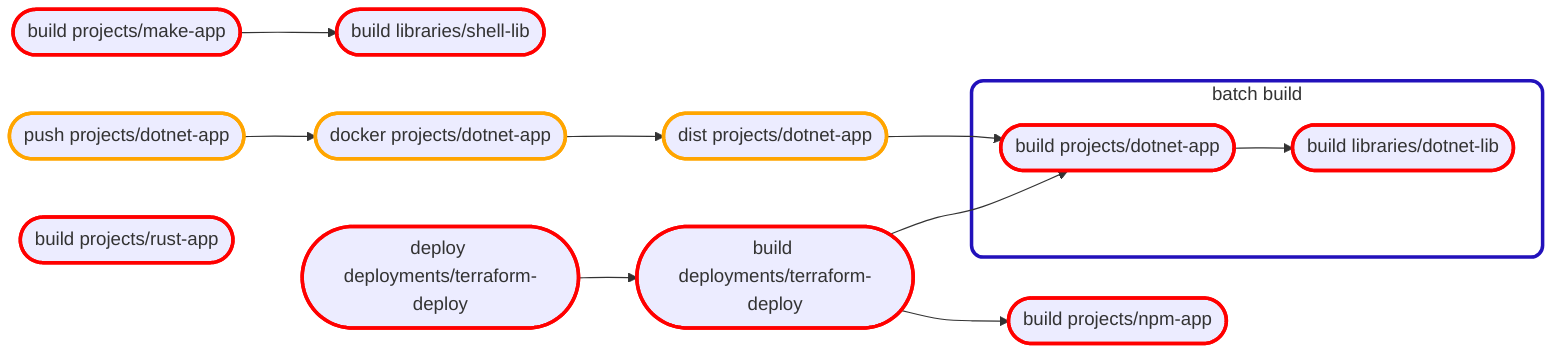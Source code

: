 flowchart LR
classDef forced stroke:red,stroke-width:3px
classDef required stroke:orange,stroke-width:3px
classDef selected stroke:black,stroke-width:3px
FE8D0B7E2CAA18CF6AEC7044354722BED0EE30E3526AB3B876B3A492C41DCA46([dist projects/dotnet-app])
FE8D0B7E2CAA18CF6AEC7044354722BED0EE30E3526AB3B876B3A492C41DCA46 --> CC3EDD06A6697CF8E5E14085BA6C1662E33583A91C25D50B6D1B5C6DDF1AEE2E
class FE8D0B7E2CAA18CF6AEC7044354722BED0EE30E3526AB3B876B3A492C41DCA46 required
7CEED9ED7135438472B859AFBAD635AC459E210291EB82FEB01F5297B47CF0C1([build projects/npm-app])
class 7CEED9ED7135438472B859AFBAD635AC459E210291EB82FEB01F5297B47CF0C1 forced
3B3D0C1A2C3ED3243CAC6A02B7B4A905D5B2AD5F49BB716DB9511E69A28BFA80([build projects/make-app])
3B3D0C1A2C3ED3243CAC6A02B7B4A905D5B2AD5F49BB716DB9511E69A28BFA80 --> F916FA659305A3A94393AADBD661A4C0CD1236251DDF91C0129969578ADB46E6
class 3B3D0C1A2C3ED3243CAC6A02B7B4A905D5B2AD5F49BB716DB9511E69A28BFA80 forced
E0CF6F73BFB80D80479C07DCD0C50EE88FE08F0D1CFBBD65AF475963E5FAD88A([push projects/dotnet-app])
E0CF6F73BFB80D80479C07DCD0C50EE88FE08F0D1CFBBD65AF475963E5FAD88A --> BDF8F6F06E1E28377DC3EF6597059BD966FCB6F45789E0FCF71417F081AB63E5
class E0CF6F73BFB80D80479C07DCD0C50EE88FE08F0D1CFBBD65AF475963E5FAD88A required
BDF8F6F06E1E28377DC3EF6597059BD966FCB6F45789E0FCF71417F081AB63E5([docker projects/dotnet-app])
BDF8F6F06E1E28377DC3EF6597059BD966FCB6F45789E0FCF71417F081AB63E5 --> FE8D0B7E2CAA18CF6AEC7044354722BED0EE30E3526AB3B876B3A492C41DCA46
class BDF8F6F06E1E28377DC3EF6597059BD966FCB6F45789E0FCF71417F081AB63E5 required
622E64551A4677B79487613D1484965B21D511F49CFC09A22539DB12C27E82F4([build projects/rust-app])
class 622E64551A4677B79487613D1484965B21D511F49CFC09A22539DB12C27E82F4 forced
subgraph A922080C67BE70BAD86C25717A34EDF7451FBD9E907D29B9C86D4B8B2A01863B[batch build]
  08D8B1A762D1AB2C9706CD8F058C429644843CE9B54B9DA63B673BF2AF19C79A([build libraries/dotnet-lib])
  CC3EDD06A6697CF8E5E14085BA6C1662E33583A91C25D50B6D1B5C6DDF1AEE2E([build projects/dotnet-app])
end
classDef cluster-A922080C67BE70BAD86C25717A34EDF7451FBD9E907D29B9C86D4B8B2A01863B stroke:#21B,stroke-width:3px,fill:white,rx:10,ry:10
class A922080C67BE70BAD86C25717A34EDF7451FBD9E907D29B9C86D4B8B2A01863B cluster-A922080C67BE70BAD86C25717A34EDF7451FBD9E907D29B9C86D4B8B2A01863B
class 08D8B1A762D1AB2C9706CD8F058C429644843CE9B54B9DA63B673BF2AF19C79A forced
CC3EDD06A6697CF8E5E14085BA6C1662E33583A91C25D50B6D1B5C6DDF1AEE2E --> 08D8B1A762D1AB2C9706CD8F058C429644843CE9B54B9DA63B673BF2AF19C79A
class CC3EDD06A6697CF8E5E14085BA6C1662E33583A91C25D50B6D1B5C6DDF1AEE2E forced
EEE349DAFF065765CC8B45E15C0FC1E5E026B8B4932257C6F2DE422EE441BB1D([deploy deployments/terraform-deploy])
EEE349DAFF065765CC8B45E15C0FC1E5E026B8B4932257C6F2DE422EE441BB1D --> 34BE35387B82383F0B086DB5C7F7B5F7650F39EDA06E4059C7F436BDE1114B85
class EEE349DAFF065765CC8B45E15C0FC1E5E026B8B4932257C6F2DE422EE441BB1D forced
34BE35387B82383F0B086DB5C7F7B5F7650F39EDA06E4059C7F436BDE1114B85([build deployments/terraform-deploy])
34BE35387B82383F0B086DB5C7F7B5F7650F39EDA06E4059C7F436BDE1114B85 --> CC3EDD06A6697CF8E5E14085BA6C1662E33583A91C25D50B6D1B5C6DDF1AEE2E
34BE35387B82383F0B086DB5C7F7B5F7650F39EDA06E4059C7F436BDE1114B85 --> 7CEED9ED7135438472B859AFBAD635AC459E210291EB82FEB01F5297B47CF0C1
class 34BE35387B82383F0B086DB5C7F7B5F7650F39EDA06E4059C7F436BDE1114B85 forced
F916FA659305A3A94393AADBD661A4C0CD1236251DDF91C0129969578ADB46E6([build libraries/shell-lib])
class F916FA659305A3A94393AADBD661A4C0CD1236251DDF91C0129969578ADB46E6 forced